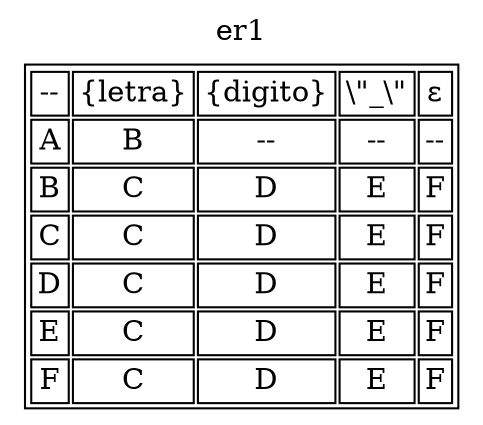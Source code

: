 digraph Siguientes{
labelloc=t;
label="er1";
node [shape=plaintext];
tabla [label=<<table>
<tr><td>--</td><td>{letra}</td><td>{digito}</td><td>\"_\"</td><td>ε</td></tr>
<tr><td>A</td><td>B</td><td>--</td><td>--</td><td>--</td></tr>
<tr><td>B</td><td>C</td><td>D</td><td>E</td><td>F</td></tr>
<tr><td>C</td><td>C</td><td>D</td><td>E</td><td>F</td></tr>
<tr><td>D</td><td>C</td><td>D</td><td>E</td><td>F</td></tr>
<tr><td>E</td><td>C</td><td>D</td><td>E</td><td>F</td></tr>
<tr><td>F</td><td>C</td><td>D</td><td>E</td><td>F</td></tr>
</table>>];
}